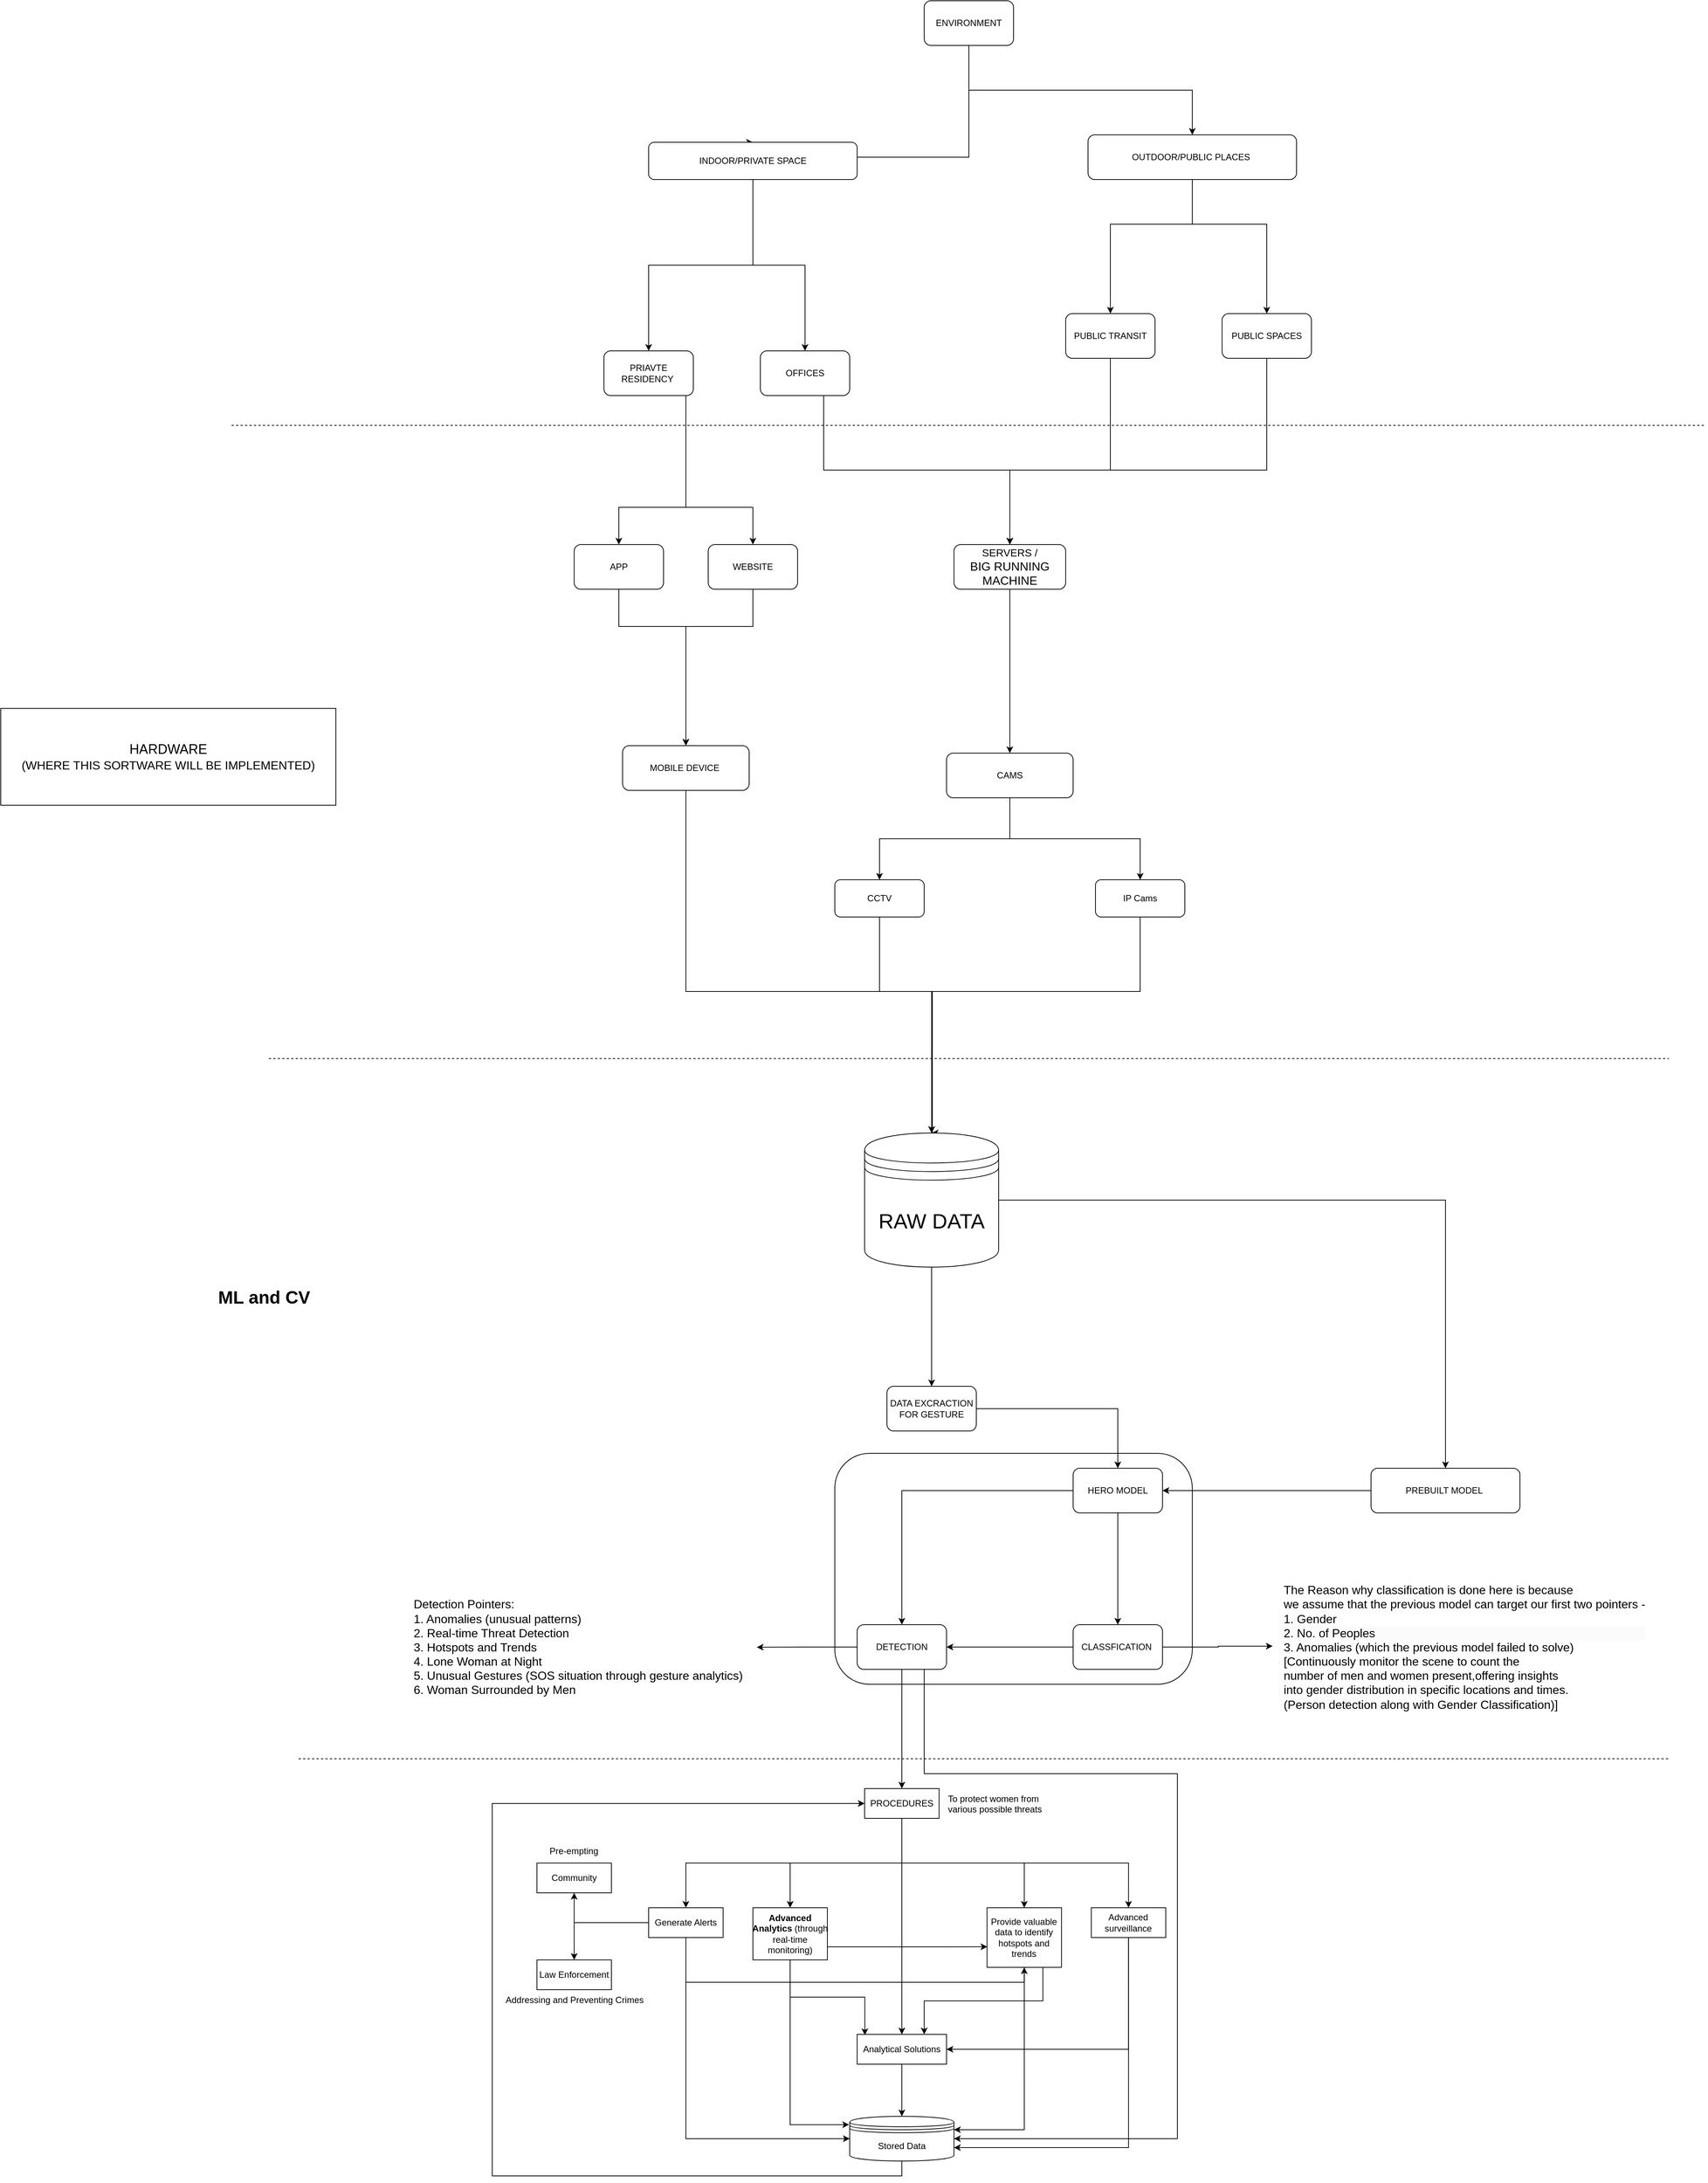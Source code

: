 <mxfile version="24.7.7" pages="3">
  <diagram name="Working" id="oe9PQEnj7CZM9wompqn2">
    <mxGraphModel dx="5390" dy="47" grid="1" gridSize="10" guides="1" tooltips="1" connect="1" arrows="1" fold="1" page="1" pageScale="1" pageWidth="850" pageHeight="1100" math="0" shadow="0">
      <root>
        <mxCell id="0" />
        <mxCell id="1" parent="0" />
        <UserObject label="" link="data:page/id,dmrSA0OePU3Xj5UzGgVG" id="LtolIb1sJiBQNCSvi_VY-2">
          <mxCell style="rounded=1;whiteSpace=wrap;html=1;" vertex="1" parent="1">
            <mxGeometry x="-1970" y="3090" width="480" height="310" as="geometry" />
          </mxCell>
        </UserObject>
        <mxCell id="Kr9c1GuOgurX0YWUTEC0-3" style="edgeStyle=orthogonalEdgeStyle;rounded=0;orthogonalLoop=1;jettySize=auto;html=1;entryX=0.5;entryY=0;entryDx=0;entryDy=0;" parent="1" source="Kr9c1GuOgurX0YWUTEC0-5" target="Kr9c1GuOgurX0YWUTEC0-6" edge="1">
          <mxGeometry relative="1" as="geometry">
            <mxPoint x="-1790" y="1380" as="targetPoint" />
            <Array as="points">
              <mxPoint x="-1790" y="1350" />
              <mxPoint x="-2140" y="1350" />
            </Array>
          </mxGeometry>
        </mxCell>
        <mxCell id="Kr9c1GuOgurX0YWUTEC0-4" style="edgeStyle=orthogonalEdgeStyle;rounded=0;orthogonalLoop=1;jettySize=auto;html=1;exitX=1;exitY=0.5;exitDx=0;exitDy=0;entryX=0.5;entryY=0;entryDx=0;entryDy=0;" parent="1" source="Kr9c1GuOgurX0YWUTEC0-5" target="Kr9c1GuOgurX0YWUTEC0-8" edge="1">
          <mxGeometry relative="1" as="geometry">
            <Array as="points">
              <mxPoint x="-1790" y="1170" />
              <mxPoint x="-1790" y="1260" />
              <mxPoint x="-1490" y="1260" />
            </Array>
          </mxGeometry>
        </mxCell>
        <mxCell id="Kr9c1GuOgurX0YWUTEC0-5" value="ENVIRONMENT" style="rounded=1;whiteSpace=wrap;html=1;" parent="1" vertex="1">
          <mxGeometry x="-1850" y="1140" width="120" height="60" as="geometry" />
        </mxCell>
        <mxCell id="8AJmyJcuYFiKS0aLFWDZ-4" style="edgeStyle=orthogonalEdgeStyle;rounded=0;orthogonalLoop=1;jettySize=auto;html=1;entryX=0.5;entryY=0;entryDx=0;entryDy=0;" parent="1" source="Kr9c1GuOgurX0YWUTEC0-6" target="8AJmyJcuYFiKS0aLFWDZ-1" edge="1">
          <mxGeometry relative="1" as="geometry" />
        </mxCell>
        <mxCell id="8AJmyJcuYFiKS0aLFWDZ-5" style="edgeStyle=orthogonalEdgeStyle;rounded=0;orthogonalLoop=1;jettySize=auto;html=1;entryX=0.5;entryY=0;entryDx=0;entryDy=0;" parent="1" source="Kr9c1GuOgurX0YWUTEC0-6" target="8AJmyJcuYFiKS0aLFWDZ-2" edge="1">
          <mxGeometry relative="1" as="geometry" />
        </mxCell>
        <mxCell id="Kr9c1GuOgurX0YWUTEC0-6" value="INDOOR/PRIVATE SPACE" style="rounded=1;whiteSpace=wrap;html=1;" parent="1" vertex="1">
          <mxGeometry x="-2220" y="1330" width="280" height="50" as="geometry" />
        </mxCell>
        <mxCell id="Kr9c1GuOgurX0YWUTEC0-7" style="edgeStyle=orthogonalEdgeStyle;rounded=0;orthogonalLoop=1;jettySize=auto;html=1;entryX=0.5;entryY=0;entryDx=0;entryDy=0;exitX=0.5;exitY=1;exitDx=0;exitDy=0;" parent="1" source="Kr9c1GuOgurX0YWUTEC0-8" target="Kr9c1GuOgurX0YWUTEC0-9" edge="1">
          <mxGeometry relative="1" as="geometry">
            <mxPoint x="-1490" y="1440" as="sourcePoint" />
            <Array as="points">
              <mxPoint x="-1490" y="1440" />
              <mxPoint x="-1600" y="1440" />
            </Array>
          </mxGeometry>
        </mxCell>
        <mxCell id="Kr9c1GuOgurX0YWUTEC0-13" style="edgeStyle=orthogonalEdgeStyle;rounded=0;orthogonalLoop=1;jettySize=auto;html=1;entryX=0.5;entryY=0;entryDx=0;entryDy=0;" parent="1" source="Kr9c1GuOgurX0YWUTEC0-8" target="Kr9c1GuOgurX0YWUTEC0-10" edge="1">
          <mxGeometry relative="1" as="geometry">
            <mxPoint x="-1350" y="1490" as="targetPoint" />
            <Array as="points">
              <mxPoint x="-1490" y="1440" />
              <mxPoint x="-1390" y="1440" />
            </Array>
          </mxGeometry>
        </mxCell>
        <mxCell id="Kr9c1GuOgurX0YWUTEC0-8" value="OUTDOOR/PUBLIC PLACES&amp;nbsp;" style="rounded=1;whiteSpace=wrap;html=1;" parent="1" vertex="1">
          <mxGeometry x="-1630" y="1320" width="280" height="60" as="geometry" />
        </mxCell>
        <mxCell id="8jhD6OK0LzmyK6qxWqyf-7" style="edgeStyle=orthogonalEdgeStyle;rounded=0;orthogonalLoop=1;jettySize=auto;html=1;exitX=0.5;exitY=1;exitDx=0;exitDy=0;entryX=0.5;entryY=0;entryDx=0;entryDy=0;" parent="1" source="Kr9c1GuOgurX0YWUTEC0-9" target="Kr9c1GuOgurX0YWUTEC0-23" edge="1">
          <mxGeometry relative="1" as="geometry">
            <Array as="points">
              <mxPoint x="-1600" y="1770" />
              <mxPoint x="-1735" y="1770" />
            </Array>
          </mxGeometry>
        </mxCell>
        <mxCell id="Kr9c1GuOgurX0YWUTEC0-9" value="PUBLIC TRANSIT" style="rounded=1;whiteSpace=wrap;html=1;" parent="1" vertex="1">
          <mxGeometry x="-1660" y="1560" width="120" height="60" as="geometry" />
        </mxCell>
        <mxCell id="8jhD6OK0LzmyK6qxWqyf-9" style="edgeStyle=orthogonalEdgeStyle;rounded=0;orthogonalLoop=1;jettySize=auto;html=1;exitX=0.5;exitY=1;exitDx=0;exitDy=0;entryX=0.5;entryY=0;entryDx=0;entryDy=0;" parent="1" source="Kr9c1GuOgurX0YWUTEC0-10" target="Kr9c1GuOgurX0YWUTEC0-23" edge="1">
          <mxGeometry relative="1" as="geometry">
            <Array as="points">
              <mxPoint x="-1390" y="1770" />
              <mxPoint x="-1735" y="1770" />
            </Array>
          </mxGeometry>
        </mxCell>
        <mxCell id="Kr9c1GuOgurX0YWUTEC0-10" value="PUBLIC SPACES" style="rounded=1;whiteSpace=wrap;html=1;" parent="1" vertex="1">
          <mxGeometry x="-1450" y="1560" width="120" height="60" as="geometry" />
        </mxCell>
        <mxCell id="8jhD6OK0LzmyK6qxWqyf-13" style="edgeStyle=orthogonalEdgeStyle;rounded=0;orthogonalLoop=1;jettySize=auto;html=1;exitX=0.5;exitY=1;exitDx=0;exitDy=0;entryX=0.5;entryY=0;entryDx=0;entryDy=0;" parent="1" source="Kr9c1GuOgurX0YWUTEC0-19" target="Kr9c1GuOgurX0YWUTEC0-31" edge="1">
          <mxGeometry relative="1" as="geometry">
            <Array as="points">
              <mxPoint x="-2260" y="1980" />
              <mxPoint x="-2170" y="1980" />
            </Array>
          </mxGeometry>
        </mxCell>
        <mxCell id="Kr9c1GuOgurX0YWUTEC0-19" value="APP" style="rounded=1;whiteSpace=wrap;html=1;" parent="1" vertex="1">
          <mxGeometry x="-2320" y="1870" width="120" height="60" as="geometry" />
        </mxCell>
        <mxCell id="8jhD6OK0LzmyK6qxWqyf-3" style="edgeStyle=orthogonalEdgeStyle;rounded=0;orthogonalLoop=1;jettySize=auto;html=1;exitX=0.5;exitY=0;exitDx=0;exitDy=0;entryX=0.5;entryY=0;entryDx=0;entryDy=0;" parent="1" target="Kr9c1GuOgurX0YWUTEC0-20" edge="1">
          <mxGeometry relative="1" as="geometry">
            <mxPoint x="-2170" y="1620" as="sourcePoint" />
            <Array as="points">
              <mxPoint x="-2170" y="1820" />
              <mxPoint x="-2080" y="1820" />
            </Array>
          </mxGeometry>
        </mxCell>
        <mxCell id="8jhD6OK0LzmyK6qxWqyf-14" style="edgeStyle=orthogonalEdgeStyle;rounded=0;orthogonalLoop=1;jettySize=auto;html=1;exitX=0.5;exitY=1;exitDx=0;exitDy=0;" parent="1" source="Kr9c1GuOgurX0YWUTEC0-20" edge="1">
          <mxGeometry relative="1" as="geometry">
            <mxPoint x="-2170" y="2140" as="targetPoint" />
            <Array as="points">
              <mxPoint x="-2080" y="1980" />
              <mxPoint x="-2170" y="1980" />
            </Array>
          </mxGeometry>
        </mxCell>
        <mxCell id="Kr9c1GuOgurX0YWUTEC0-20" value="WEBSITE" style="rounded=1;whiteSpace=wrap;html=1;" parent="1" vertex="1">
          <mxGeometry x="-2140" y="1870" width="120" height="60" as="geometry" />
        </mxCell>
        <mxCell id="8jhD6OK0LzmyK6qxWqyf-15" style="edgeStyle=orthogonalEdgeStyle;rounded=0;orthogonalLoop=1;jettySize=auto;html=1;exitX=0.5;exitY=1;exitDx=0;exitDy=0;entryX=0.5;entryY=0;entryDx=0;entryDy=0;" parent="1" source="Kr9c1GuOgurX0YWUTEC0-23" target="Kr9c1GuOgurX0YWUTEC0-32" edge="1">
          <mxGeometry relative="1" as="geometry" />
        </mxCell>
        <mxCell id="Kr9c1GuOgurX0YWUTEC0-23" value="&lt;font style=&quot;font-size: 14px;&quot;&gt;SERVERS /&lt;/font&gt;&lt;div&gt;&lt;font size=&quot;3&quot;&gt;BIG RUNNING MACHINE&lt;/font&gt;&lt;/div&gt;" style="rounded=1;whiteSpace=wrap;html=1;" parent="1" vertex="1">
          <mxGeometry x="-1810" y="1870" width="150" height="60" as="geometry" />
        </mxCell>
        <mxCell id="Kr9c1GuOgurX0YWUTEC0-29" value="&lt;font style=&quot;font-size: 18px;&quot;&gt;HARDWARE&lt;/font&gt;&lt;div&gt;&lt;font size=&quot;3&quot;&gt;(WHERE THIS SORTWARE WILL BE IMPLEMENTED)&lt;/font&gt;&lt;/div&gt;" style="rounded=0;whiteSpace=wrap;html=1;" parent="1" vertex="1">
          <mxGeometry x="-3090" y="2090" width="450" height="130" as="geometry" />
        </mxCell>
        <mxCell id="8jhD6OK0LzmyK6qxWqyf-18" style="edgeStyle=orthogonalEdgeStyle;rounded=0;orthogonalLoop=1;jettySize=auto;html=1;exitX=0.5;exitY=1;exitDx=0;exitDy=0;entryX=0.5;entryY=0;entryDx=0;entryDy=0;" parent="1" source="Kr9c1GuOgurX0YWUTEC0-31" target="IYhzoumVv45daOD4Cr5G-8" edge="1">
          <mxGeometry relative="1" as="geometry">
            <mxPoint x="-1840" y="2610" as="targetPoint" />
            <Array as="points">
              <mxPoint x="-2170" y="2470" />
              <mxPoint x="-1839" y="2470" />
              <mxPoint x="-1839" y="2660" />
            </Array>
          </mxGeometry>
        </mxCell>
        <UserObject label="MOBILE DEVICE&amp;nbsp;" link="data:page/id,EzW_Ae9sdjG2RrbV_Er_" linkTarget="_blank" id="Kr9c1GuOgurX0YWUTEC0-31">
          <mxCell style="rounded=1;whiteSpace=wrap;html=1;" parent="1" vertex="1">
            <mxGeometry x="-2255" y="2140" width="170" height="60" as="geometry" />
          </mxCell>
        </UserObject>
        <mxCell id="8jhD6OK0LzmyK6qxWqyf-11" style="edgeStyle=orthogonalEdgeStyle;rounded=0;orthogonalLoop=1;jettySize=auto;html=1;exitX=0.5;exitY=1;exitDx=0;exitDy=0;entryX=0.5;entryY=0;entryDx=0;entryDy=0;" parent="1" source="Kr9c1GuOgurX0YWUTEC0-32" target="Kr9c1GuOgurX0YWUTEC0-36" edge="1">
          <mxGeometry relative="1" as="geometry" />
        </mxCell>
        <mxCell id="8jhD6OK0LzmyK6qxWqyf-12" style="edgeStyle=orthogonalEdgeStyle;rounded=0;orthogonalLoop=1;jettySize=auto;html=1;exitX=0.5;exitY=1;exitDx=0;exitDy=0;entryX=0.5;entryY=0;entryDx=0;entryDy=0;" parent="1" source="Kr9c1GuOgurX0YWUTEC0-32" target="8jhD6OK0LzmyK6qxWqyf-10" edge="1">
          <mxGeometry relative="1" as="geometry" />
        </mxCell>
        <mxCell id="Kr9c1GuOgurX0YWUTEC0-32" value="CAMS" style="rounded=1;whiteSpace=wrap;html=1;" parent="1" vertex="1">
          <mxGeometry x="-1820" y="2150" width="170" height="60" as="geometry" />
        </mxCell>
        <mxCell id="8jhD6OK0LzmyK6qxWqyf-17" style="edgeStyle=orthogonalEdgeStyle;rounded=0;orthogonalLoop=1;jettySize=auto;html=1;exitX=0.5;exitY=1;exitDx=0;exitDy=0;entryX=0.5;entryY=0;entryDx=0;entryDy=0;" parent="1" source="Kr9c1GuOgurX0YWUTEC0-36" target="IYhzoumVv45daOD4Cr5G-8" edge="1">
          <mxGeometry relative="1" as="geometry">
            <Array as="points">
              <mxPoint x="-1910" y="2470" />
              <mxPoint x="-1840" y="2470" />
            </Array>
          </mxGeometry>
        </mxCell>
        <mxCell id="Kr9c1GuOgurX0YWUTEC0-36" value="CCTV" style="rounded=1;whiteSpace=wrap;html=1;" parent="1" vertex="1">
          <mxGeometry x="-1970" y="2320" width="120" height="50" as="geometry" />
        </mxCell>
        <mxCell id="IYhzoumVv45daOD4Cr5G-6" style="edgeStyle=orthogonalEdgeStyle;rounded=0;orthogonalLoop=1;jettySize=auto;html=1;" parent="1" source="Kr9c1GuOgurX0YWUTEC0-42" target="IYhzoumVv45daOD4Cr5G-4" edge="1">
          <mxGeometry relative="1" as="geometry" />
        </mxCell>
        <mxCell id="LtolIb1sJiBQNCSvi_VY-1" style="edgeStyle=orthogonalEdgeStyle;rounded=0;orthogonalLoop=1;jettySize=auto;html=1;exitX=0.5;exitY=1;exitDx=0;exitDy=0;entryX=0.5;entryY=0;entryDx=0;entryDy=0;" edge="1" parent="1" source="Kr9c1GuOgurX0YWUTEC0-42" target="Kr9c1GuOgurX0YWUTEC0-50">
          <mxGeometry relative="1" as="geometry" />
        </mxCell>
        <mxCell id="Kr9c1GuOgurX0YWUTEC0-42" value="HERO MODEL" style="rounded=1;whiteSpace=wrap;html=1;" parent="1" vertex="1">
          <mxGeometry x="-1650" y="3110" width="120" height="60" as="geometry" />
        </mxCell>
        <mxCell id="Kr9c1GuOgurX0YWUTEC0-48" style="edgeStyle=orthogonalEdgeStyle;rounded=0;orthogonalLoop=1;jettySize=auto;html=1;" parent="1" source="Kr9c1GuOgurX0YWUTEC0-47" target="Kr9c1GuOgurX0YWUTEC0-42" edge="1">
          <mxGeometry relative="1" as="geometry" />
        </mxCell>
        <mxCell id="Kr9c1GuOgurX0YWUTEC0-47" value="PREBUILT MODEL&amp;nbsp;" style="rounded=1;whiteSpace=wrap;html=1;" parent="1" vertex="1">
          <mxGeometry x="-1250" y="3110" width="200" height="60" as="geometry" />
        </mxCell>
        <mxCell id="Kr9c1GuOgurX0YWUTEC0-50" value="CLASSFICATION&amp;nbsp;" style="rounded=1;whiteSpace=wrap;html=1;" parent="1" vertex="1">
          <mxGeometry x="-1650" y="3320" width="120" height="60" as="geometry" />
        </mxCell>
        <mxCell id="Kr9c1GuOgurX0YWUTEC0-51" value="&lt;br&gt;&lt;div&gt;&lt;br&gt;&lt;/div&gt;" style="text;html=1;align=center;verticalAlign=middle;resizable=0;points=[];autosize=1;strokeColor=none;fillColor=none;" parent="1" vertex="1">
          <mxGeometry x="-1445" y="3330" width="20" height="40" as="geometry" />
        </mxCell>
        <mxCell id="Kr9c1GuOgurX0YWUTEC0-53" value="&lt;div style=&quot;text-align: left; font-size: 16px;&quot;&gt;&lt;span style=&quot;background-color: initial;&quot;&gt;The Reason why classification is done here is because&amp;nbsp;&lt;/span&gt;&lt;br&gt;&lt;/div&gt;&lt;div style=&quot;font-size: 16px;&quot;&gt;&lt;div style=&quot;text-align: left;&quot;&gt;&lt;font style=&quot;font-size: 16px;&quot;&gt;we assume that the previous model can target our first two pointers -&lt;/font&gt;&lt;/div&gt;&lt;font style=&quot;forced-color-adjust: none; color: rgb(0, 0, 0); font-family: Helvetica; font-style: normal; font-variant-ligatures: normal; font-variant-caps: normal; font-weight: 400; letter-spacing: normal; orphans: 2; text-indent: 0px; text-transform: none; widows: 2; word-spacing: 0px; -webkit-text-stroke-width: 0px; white-space: nowrap; background-color: rgb(251, 251, 251); text-decoration-thickness: initial; text-decoration-style: initial; text-decoration-color: initial; font-size: 16px;&quot;&gt;&lt;div style=&quot;text-align: left;&quot;&gt;1. Gender&amp;nbsp;&lt;/div&gt;&lt;/font&gt;&lt;div style=&quot;text-align: left; forced-color-adjust: none; color: rgb(0, 0, 0); font-family: Helvetica; font-style: normal; font-variant-ligatures: normal; font-variant-caps: normal; font-weight: 400; letter-spacing: normal; orphans: 2; text-indent: 0px; text-transform: none; widows: 2; word-spacing: 0px; -webkit-text-stroke-width: 0px; white-space: nowrap; background-color: rgb(251, 251, 251); text-decoration-thickness: initial; text-decoration-style: initial; text-decoration-color: initial;&quot;&gt;&lt;font style=&quot;forced-color-adjust: none; font-size: 16px;&quot;&gt;2. No. of Peoples&lt;/font&gt;&lt;/div&gt;&lt;div style=&quot;text-align: left;&quot;&gt;&lt;font style=&quot;font-size: 16px;&quot;&gt;3. Anomalies (which the previous model failed to solve)&lt;/font&gt;&lt;/div&gt;&lt;div style=&quot;text-align: left;&quot;&gt;&lt;font style=&quot;font-size: 16px;&quot;&gt;[Continuously monitor the scene to count the &lt;br&gt;number of men and women present,offering insights&lt;br&gt;into gender distribution in specific locations and times. &lt;br&gt;(Person detection along with Gender Classification)]&lt;/font&gt;&lt;/div&gt;&lt;/div&gt;" style="text;html=1;align=center;verticalAlign=middle;resizable=0;points=[];autosize=1;strokeColor=none;fillColor=none;" parent="1" vertex="1">
          <mxGeometry x="-1380" y="3255" width="510" height="190" as="geometry" />
        </mxCell>
        <mxCell id="Kr9c1GuOgurX0YWUTEC0-55" style="edgeStyle=orthogonalEdgeStyle;rounded=0;orthogonalLoop=1;jettySize=auto;html=1;exitX=1;exitY=0.5;exitDx=0;exitDy=0;entryX=-0.004;entryY=0.494;entryDx=0;entryDy=0;entryPerimeter=0;" parent="1" source="Kr9c1GuOgurX0YWUTEC0-50" target="Kr9c1GuOgurX0YWUTEC0-53" edge="1">
          <mxGeometry relative="1" as="geometry" />
        </mxCell>
        <mxCell id="Kr9c1GuOgurX0YWUTEC0-63" style="edgeStyle=orthogonalEdgeStyle;rounded=0;orthogonalLoop=1;jettySize=auto;html=1;entryX=0.5;entryY=0;entryDx=0;entryDy=0;" parent="1" source="Kr9c1GuOgurX0YWUTEC0-61" target="Kr9c1GuOgurX0YWUTEC0-42" edge="1">
          <mxGeometry relative="1" as="geometry" />
        </mxCell>
        <mxCell id="Kr9c1GuOgurX0YWUTEC0-61" value="DATA EXCRACTION FOR GESTURE" style="rounded=1;whiteSpace=wrap;html=1;" parent="1" vertex="1">
          <mxGeometry x="-1900" y="3000" width="120" height="60" as="geometry" />
        </mxCell>
        <mxCell id="IYhzoumVv45daOD4Cr5G-3" style="edgeStyle=orthogonalEdgeStyle;rounded=0;orthogonalLoop=1;jettySize=auto;html=1;exitX=0.5;exitY=1;exitDx=0;exitDy=0;" parent="1" source="Kr9c1GuOgurX0YWUTEC0-61" target="Kr9c1GuOgurX0YWUTEC0-61" edge="1">
          <mxGeometry relative="1" as="geometry" />
        </mxCell>
        <mxCell id="IYhzoumVv45daOD4Cr5G-5" style="edgeStyle=orthogonalEdgeStyle;rounded=0;orthogonalLoop=1;jettySize=auto;html=1;" parent="1" source="Kr9c1GuOgurX0YWUTEC0-50" target="IYhzoumVv45daOD4Cr5G-4" edge="1">
          <mxGeometry relative="1" as="geometry" />
        </mxCell>
        <mxCell id="IYhzoumVv45daOD4Cr5G-32" style="edgeStyle=orthogonalEdgeStyle;rounded=0;orthogonalLoop=1;jettySize=auto;html=1;entryX=0.5;entryY=0;entryDx=0;entryDy=0;" parent="1" source="IYhzoumVv45daOD4Cr5G-4" target="IYhzoumVv45daOD4Cr5G-26" edge="1">
          <mxGeometry relative="1" as="geometry" />
        </mxCell>
        <mxCell id="OhX5sO139brmdQGeXyfC-1" style="edgeStyle=orthogonalEdgeStyle;rounded=0;orthogonalLoop=1;jettySize=auto;html=1;exitX=0.75;exitY=1;exitDx=0;exitDy=0;entryX=1;entryY=0.5;entryDx=0;entryDy=0;" edge="1" parent="1" source="IYhzoumVv45daOD4Cr5G-4" target="psCxJLUCypQaV93nAJZd-32">
          <mxGeometry relative="1" as="geometry">
            <Array as="points">
              <mxPoint x="-1850" y="3520" />
              <mxPoint x="-1510" y="3520" />
              <mxPoint x="-1510" y="4010" />
            </Array>
          </mxGeometry>
        </mxCell>
        <mxCell id="IYhzoumVv45daOD4Cr5G-4" value="DETECTION" style="rounded=1;whiteSpace=wrap;html=1;" parent="1" vertex="1">
          <mxGeometry x="-1940" y="3320" width="120" height="60" as="geometry" />
        </mxCell>
        <mxCell id="IYhzoumVv45daOD4Cr5G-7" value="&lt;h1 style=&quot;margin-top: 0px;&quot;&gt;ML and CV&lt;/h1&gt;" style="text;html=1;whiteSpace=wrap;overflow=hidden;rounded=0;" parent="1" vertex="1">
          <mxGeometry x="-2800" y="2860" width="180" height="120" as="geometry" />
        </mxCell>
        <mxCell id="IYhzoumVv45daOD4Cr5G-10" style="edgeStyle=orthogonalEdgeStyle;rounded=0;orthogonalLoop=1;jettySize=auto;html=1;entryX=0.5;entryY=0;entryDx=0;entryDy=0;" parent="1" source="IYhzoumVv45daOD4Cr5G-8" target="Kr9c1GuOgurX0YWUTEC0-47" edge="1">
          <mxGeometry relative="1" as="geometry" />
        </mxCell>
        <mxCell id="IYhzoumVv45daOD4Cr5G-12" style="edgeStyle=orthogonalEdgeStyle;rounded=0;orthogonalLoop=1;jettySize=auto;html=1;entryX=0.5;entryY=0;entryDx=0;entryDy=0;" parent="1" source="IYhzoumVv45daOD4Cr5G-8" target="Kr9c1GuOgurX0YWUTEC0-61" edge="1">
          <mxGeometry relative="1" as="geometry" />
        </mxCell>
        <mxCell id="IYhzoumVv45daOD4Cr5G-8" value="&lt;font style=&quot;font-size: 28px;&quot;&gt;RAW DATA&lt;/font&gt;" style="shape=datastore;whiteSpace=wrap;html=1;" parent="1" vertex="1">
          <mxGeometry x="-1930" y="2660" width="180" height="180" as="geometry" />
        </mxCell>
        <mxCell id="IYhzoumVv45daOD4Cr5G-14" value="" style="endArrow=none;dashed=1;html=1;rounded=0;" parent="1" edge="1">
          <mxGeometry width="50" height="50" relative="1" as="geometry">
            <mxPoint x="-2730" y="2560" as="sourcePoint" />
            <mxPoint x="-850" y="2560" as="targetPoint" />
          </mxGeometry>
        </mxCell>
        <mxCell id="8jhD6OK0LzmyK6qxWqyf-24" style="edgeStyle=orthogonalEdgeStyle;rounded=0;orthogonalLoop=1;jettySize=auto;html=1;exitX=0.5;exitY=1;exitDx=0;exitDy=0;entryX=0.5;entryY=0;entryDx=0;entryDy=0;" parent="1" source="IYhzoumVv45daOD4Cr5G-26" target="IYhzoumVv45daOD4Cr5G-27" edge="1">
          <mxGeometry relative="1" as="geometry" />
        </mxCell>
        <mxCell id="8jhD6OK0LzmyK6qxWqyf-25" style="edgeStyle=orthogonalEdgeStyle;rounded=0;orthogonalLoop=1;jettySize=auto;html=1;exitX=0.5;exitY=1;exitDx=0;exitDy=0;entryX=0.5;entryY=0;entryDx=0;entryDy=0;" parent="1" source="IYhzoumVv45daOD4Cr5G-26" target="IYhzoumVv45daOD4Cr5G-29" edge="1">
          <mxGeometry relative="1" as="geometry" />
        </mxCell>
        <mxCell id="psCxJLUCypQaV93nAJZd-9" style="edgeStyle=orthogonalEdgeStyle;rounded=0;orthogonalLoop=1;jettySize=auto;html=1;exitX=0.5;exitY=1;exitDx=0;exitDy=0;entryX=0.5;entryY=0;entryDx=0;entryDy=0;" parent="1" source="IYhzoumVv45daOD4Cr5G-26" target="psCxJLUCypQaV93nAJZd-6" edge="1">
          <mxGeometry relative="1" as="geometry">
            <Array as="points">
              <mxPoint x="-1880" y="3640" />
              <mxPoint x="-1716" y="3640" />
            </Array>
          </mxGeometry>
        </mxCell>
        <mxCell id="psCxJLUCypQaV93nAJZd-10" style="edgeStyle=orthogonalEdgeStyle;rounded=0;orthogonalLoop=1;jettySize=auto;html=1;exitX=0.5;exitY=1;exitDx=0;exitDy=0;entryX=0.5;entryY=0;entryDx=0;entryDy=0;" parent="1" source="IYhzoumVv45daOD4Cr5G-26" target="psCxJLUCypQaV93nAJZd-7" edge="1">
          <mxGeometry relative="1" as="geometry">
            <Array as="points">
              <mxPoint x="-1880" y="3640" />
              <mxPoint x="-1576" y="3640" />
            </Array>
          </mxGeometry>
        </mxCell>
        <mxCell id="psCxJLUCypQaV93nAJZd-24" style="edgeStyle=orthogonalEdgeStyle;rounded=0;orthogonalLoop=1;jettySize=auto;html=1;exitX=0.5;exitY=1;exitDx=0;exitDy=0;entryX=0.5;entryY=0;entryDx=0;entryDy=0;" parent="1" source="IYhzoumVv45daOD4Cr5G-26" target="8jhD6OK0LzmyK6qxWqyf-22" edge="1">
          <mxGeometry relative="1" as="geometry" />
        </mxCell>
        <mxCell id="IYhzoumVv45daOD4Cr5G-26" value="PROCEDURES" style="whiteSpace=wrap;html=1;" parent="1" vertex="1">
          <mxGeometry x="-1930" y="3540" width="100" height="40" as="geometry" />
        </mxCell>
        <mxCell id="psCxJLUCypQaV93nAJZd-12" style="edgeStyle=orthogonalEdgeStyle;rounded=0;orthogonalLoop=1;jettySize=auto;html=1;exitX=0.5;exitY=1;exitDx=0;exitDy=0;entryX=0.5;entryY=1;entryDx=0;entryDy=0;" parent="1" source="IYhzoumVv45daOD4Cr5G-27" target="psCxJLUCypQaV93nAJZd-6" edge="1">
          <mxGeometry relative="1" as="geometry" />
        </mxCell>
        <mxCell id="psCxJLUCypQaV93nAJZd-17" value="" style="edgeStyle=orthogonalEdgeStyle;rounded=0;orthogonalLoop=1;jettySize=auto;html=1;" parent="1" source="IYhzoumVv45daOD4Cr5G-27" target="psCxJLUCypQaV93nAJZd-16" edge="1">
          <mxGeometry relative="1" as="geometry" />
        </mxCell>
        <mxCell id="psCxJLUCypQaV93nAJZd-19" value="" style="edgeStyle=orthogonalEdgeStyle;rounded=0;orthogonalLoop=1;jettySize=auto;html=1;" parent="1" source="IYhzoumVv45daOD4Cr5G-27" target="psCxJLUCypQaV93nAJZd-18" edge="1">
          <mxGeometry relative="1" as="geometry" />
        </mxCell>
        <mxCell id="psCxJLUCypQaV93nAJZd-33" style="edgeStyle=orthogonalEdgeStyle;rounded=0;orthogonalLoop=1;jettySize=auto;html=1;exitX=0.5;exitY=1;exitDx=0;exitDy=0;entryX=0;entryY=0.5;entryDx=0;entryDy=0;" parent="1" source="IYhzoumVv45daOD4Cr5G-27" target="psCxJLUCypQaV93nAJZd-32" edge="1">
          <mxGeometry relative="1" as="geometry" />
        </mxCell>
        <mxCell id="IYhzoumVv45daOD4Cr5G-27" value="Generate Alerts" style="whiteSpace=wrap;html=1;" parent="1" vertex="1">
          <mxGeometry x="-2220" y="3700" width="100" height="40" as="geometry" />
        </mxCell>
        <mxCell id="IYhzoumVv45daOD4Cr5G-29" value="&lt;b&gt;Advanced Analytics&amp;nbsp;&lt;/b&gt;(through real-time monitoring)" style="whiteSpace=wrap;html=1;" parent="1" vertex="1">
          <mxGeometry x="-2080" y="3700" width="100" height="70" as="geometry" />
        </mxCell>
        <mxCell id="8jhD6OK0LzmyK6qxWqyf-2" value="" style="edgeStyle=orthogonalEdgeStyle;rounded=0;orthogonalLoop=1;jettySize=auto;html=1;entryX=0.5;entryY=0;entryDx=0;entryDy=0;" parent="1" source="8AJmyJcuYFiKS0aLFWDZ-1" target="Kr9c1GuOgurX0YWUTEC0-19" edge="1">
          <mxGeometry relative="1" as="geometry">
            <mxPoint x="-1990" y="2020" as="targetPoint" />
            <Array as="points">
              <mxPoint x="-2170" y="1820" />
              <mxPoint x="-2260" y="1820" />
            </Array>
          </mxGeometry>
        </mxCell>
        <mxCell id="8AJmyJcuYFiKS0aLFWDZ-1" value="PRIAVTE RESIDENCY&amp;nbsp;" style="rounded=1;whiteSpace=wrap;html=1;" parent="1" vertex="1">
          <mxGeometry x="-2280" y="1610" width="120" height="60" as="geometry" />
        </mxCell>
        <mxCell id="8jhD6OK0LzmyK6qxWqyf-4" style="edgeStyle=orthogonalEdgeStyle;rounded=0;orthogonalLoop=1;jettySize=auto;html=1;exitX=0.5;exitY=1;exitDx=0;exitDy=0;entryX=0.5;entryY=0;entryDx=0;entryDy=0;" parent="1" source="8AJmyJcuYFiKS0aLFWDZ-2" target="Kr9c1GuOgurX0YWUTEC0-23" edge="1">
          <mxGeometry relative="1" as="geometry">
            <Array as="points">
              <mxPoint x="-1985" y="1770" />
              <mxPoint x="-1735" y="1770" />
            </Array>
          </mxGeometry>
        </mxCell>
        <mxCell id="8AJmyJcuYFiKS0aLFWDZ-2" value="OFFICES" style="rounded=1;whiteSpace=wrap;html=1;" parent="1" vertex="1">
          <mxGeometry x="-2070" y="1610" width="120" height="60" as="geometry" />
        </mxCell>
        <mxCell id="06BAhlFctzTFG3D3-_AC-19" value="" style="endArrow=none;dashed=1;html=1;rounded=0;" parent="1" edge="1">
          <mxGeometry width="50" height="50" relative="1" as="geometry">
            <mxPoint x="-2780" y="1710" as="sourcePoint" />
            <mxPoint x="-800" y="1710" as="targetPoint" />
          </mxGeometry>
        </mxCell>
        <mxCell id="8jhD6OK0LzmyK6qxWqyf-19" style="edgeStyle=orthogonalEdgeStyle;rounded=0;orthogonalLoop=1;jettySize=auto;html=1;exitX=0.5;exitY=1;exitDx=0;exitDy=0;entryX=0.5;entryY=0;entryDx=0;entryDy=0;" parent="1" source="8jhD6OK0LzmyK6qxWqyf-10" target="IYhzoumVv45daOD4Cr5G-8" edge="1">
          <mxGeometry relative="1" as="geometry">
            <Array as="points">
              <mxPoint x="-1560" y="2470" />
              <mxPoint x="-1840" y="2470" />
            </Array>
          </mxGeometry>
        </mxCell>
        <mxCell id="8jhD6OK0LzmyK6qxWqyf-10" value="IP Cams" style="rounded=1;whiteSpace=wrap;html=1;" parent="1" vertex="1">
          <mxGeometry x="-1620" y="2320" width="120" height="50" as="geometry" />
        </mxCell>
        <mxCell id="8jhD6OK0LzmyK6qxWqyf-21" value="" style="endArrow=none;dashed=1;html=1;rounded=0;" parent="1" edge="1">
          <mxGeometry width="50" height="50" relative="1" as="geometry">
            <mxPoint x="-2690" y="3500" as="sourcePoint" />
            <mxPoint x="-850" y="3500" as="targetPoint" />
          </mxGeometry>
        </mxCell>
        <mxCell id="psCxJLUCypQaV93nAJZd-35" style="edgeStyle=orthogonalEdgeStyle;rounded=0;orthogonalLoop=1;jettySize=auto;html=1;exitX=0.5;exitY=1;exitDx=0;exitDy=0;entryX=0.5;entryY=0;entryDx=0;entryDy=0;" parent="1" source="8jhD6OK0LzmyK6qxWqyf-22" target="psCxJLUCypQaV93nAJZd-32" edge="1">
          <mxGeometry relative="1" as="geometry" />
        </mxCell>
        <mxCell id="8jhD6OK0LzmyK6qxWqyf-22" value="Analytical Solutions" style="whiteSpace=wrap;html=1;" parent="1" vertex="1">
          <mxGeometry x="-1940" y="3870" width="120" height="40" as="geometry" />
        </mxCell>
        <mxCell id="yNzdIJ_sDfWuy56uchWX-1" value="&lt;div style=&quot;text-align: left; font-size: 16px;&quot;&gt;Detection Pointers:&lt;/div&gt;&lt;div style=&quot;text-align: left; font-size: 16px;&quot;&gt;1. Anomalies (unusual patterns)&lt;/div&gt;&lt;div style=&quot;text-align: left; font-size: 16px;&quot;&gt;2. Real-time Threat Detection&lt;/div&gt;&lt;div style=&quot;text-align: left; font-size: 16px;&quot;&gt;3. Hotspots and Trends&lt;/div&gt;&lt;div style=&quot;text-align: left; font-size: 16px;&quot;&gt;4. Lone Woman at Night&lt;/div&gt;&lt;div style=&quot;text-align: left; font-size: 16px;&quot;&gt;5. Unusual Gestures (SOS situation through gesture analytics)&lt;/div&gt;&lt;div style=&quot;text-align: left; font-size: 16px;&quot;&gt;6. Woman Surrounded by Men&lt;/div&gt;" style="text;html=1;align=center;verticalAlign=middle;resizable=0;points=[];autosize=1;strokeColor=none;fillColor=none;" parent="1" vertex="1">
          <mxGeometry x="-2550" y="3275" width="470" height="150" as="geometry" />
        </mxCell>
        <mxCell id="yNzdIJ_sDfWuy56uchWX-3" style="edgeStyle=orthogonalEdgeStyle;rounded=0;orthogonalLoop=1;jettySize=auto;html=1;exitX=0;exitY=0.5;exitDx=0;exitDy=0;entryX=1.011;entryY=0.502;entryDx=0;entryDy=0;entryPerimeter=0;" parent="1" source="IYhzoumVv45daOD4Cr5G-4" target="yNzdIJ_sDfWuy56uchWX-1" edge="1">
          <mxGeometry relative="1" as="geometry" />
        </mxCell>
        <mxCell id="psCxJLUCypQaV93nAJZd-26" style="edgeStyle=orthogonalEdgeStyle;rounded=0;orthogonalLoop=1;jettySize=auto;html=1;exitX=0.75;exitY=1;exitDx=0;exitDy=0;entryX=0.75;entryY=0;entryDx=0;entryDy=0;" parent="1" source="psCxJLUCypQaV93nAJZd-6" target="8jhD6OK0LzmyK6qxWqyf-22" edge="1">
          <mxGeometry relative="1" as="geometry" />
        </mxCell>
        <mxCell id="psCxJLUCypQaV93nAJZd-36" style="edgeStyle=orthogonalEdgeStyle;rounded=0;orthogonalLoop=1;jettySize=auto;html=1;exitX=0.5;exitY=1;exitDx=0;exitDy=0;entryX=1;entryY=0.3;entryDx=0;entryDy=0;" parent="1" source="psCxJLUCypQaV93nAJZd-6" target="psCxJLUCypQaV93nAJZd-32" edge="1">
          <mxGeometry relative="1" as="geometry" />
        </mxCell>
        <mxCell id="psCxJLUCypQaV93nAJZd-6" value="Provide valuable data to identify hotspots and trends" style="whiteSpace=wrap;html=1;" parent="1" vertex="1">
          <mxGeometry x="-1765.61" y="3700" width="100" height="80" as="geometry" />
        </mxCell>
        <mxCell id="psCxJLUCypQaV93nAJZd-29" style="edgeStyle=orthogonalEdgeStyle;rounded=0;orthogonalLoop=1;jettySize=auto;html=1;exitX=0.5;exitY=1;exitDx=0;exitDy=0;entryX=1;entryY=0.5;entryDx=0;entryDy=0;" parent="1" source="psCxJLUCypQaV93nAJZd-7" target="8jhD6OK0LzmyK6qxWqyf-22" edge="1">
          <mxGeometry relative="1" as="geometry" />
        </mxCell>
        <mxCell id="psCxJLUCypQaV93nAJZd-37" style="edgeStyle=orthogonalEdgeStyle;rounded=0;orthogonalLoop=1;jettySize=auto;html=1;exitX=0.5;exitY=1;exitDx=0;exitDy=0;entryX=1;entryY=0.7;entryDx=0;entryDy=0;" parent="1" source="psCxJLUCypQaV93nAJZd-7" target="psCxJLUCypQaV93nAJZd-32" edge="1">
          <mxGeometry relative="1" as="geometry" />
        </mxCell>
        <mxCell id="psCxJLUCypQaV93nAJZd-7" value="Advanced surveillance" style="whiteSpace=wrap;html=1;" parent="1" vertex="1">
          <mxGeometry x="-1625.61" y="3700" width="100" height="40" as="geometry" />
        </mxCell>
        <mxCell id="psCxJLUCypQaV93nAJZd-11" value="&lt;span style=&quot;color: rgb(0, 0, 0); font-family: Helvetica; font-size: 12px; font-style: normal; font-variant-ligatures: normal; font-variant-caps: normal; font-weight: 400; letter-spacing: normal; orphans: 2; text-align: center; text-indent: 0px; text-transform: none; widows: 2; word-spacing: 0px; -webkit-text-stroke-width: 0px; white-space: normal; background-color: rgb(251, 251, 251); text-decoration-thickness: initial; text-decoration-style: initial; text-decoration-color: initial; display: inline !important; float: none;&quot;&gt;To protect women from &lt;br&gt;various possible threats&lt;/span&gt;" style="text;whiteSpace=wrap;html=1;" parent="1" vertex="1">
          <mxGeometry x="-1820" y="3540" width="130" height="40" as="geometry" />
        </mxCell>
        <mxCell id="psCxJLUCypQaV93nAJZd-15" style="edgeStyle=orthogonalEdgeStyle;rounded=0;orthogonalLoop=1;jettySize=auto;html=1;exitX=1;exitY=0.75;exitDx=0;exitDy=0;entryX=0.004;entryY=0.655;entryDx=0;entryDy=0;entryPerimeter=0;" parent="1" source="IYhzoumVv45daOD4Cr5G-29" target="psCxJLUCypQaV93nAJZd-6" edge="1">
          <mxGeometry relative="1" as="geometry" />
        </mxCell>
        <mxCell id="psCxJLUCypQaV93nAJZd-16" value="Community" style="whiteSpace=wrap;html=1;" parent="1" vertex="1">
          <mxGeometry x="-2370" y="3640" width="100" height="40" as="geometry" />
        </mxCell>
        <mxCell id="psCxJLUCypQaV93nAJZd-18" value="Law Enforcement" style="whiteSpace=wrap;html=1;" parent="1" vertex="1">
          <mxGeometry x="-2370" y="3770" width="100" height="40" as="geometry" />
        </mxCell>
        <mxCell id="psCxJLUCypQaV93nAJZd-20" value="Pre-empting" style="text;whiteSpace=wrap;" parent="1" vertex="1">
          <mxGeometry x="-2355" y="3610" width="70" height="30" as="geometry" />
        </mxCell>
        <mxCell id="psCxJLUCypQaV93nAJZd-21" value="Addressing and Preventing Crimes" style="text;whiteSpace=wrap;" parent="1" vertex="1">
          <mxGeometry x="-2413.75" y="3810" width="187.5" height="30" as="geometry" />
        </mxCell>
        <mxCell id="psCxJLUCypQaV93nAJZd-25" style="edgeStyle=orthogonalEdgeStyle;rounded=0;orthogonalLoop=1;jettySize=auto;html=1;exitX=0.5;exitY=1;exitDx=0;exitDy=0;entryX=0.086;entryY=0.025;entryDx=0;entryDy=0;entryPerimeter=0;" parent="1" source="IYhzoumVv45daOD4Cr5G-29" target="8jhD6OK0LzmyK6qxWqyf-22" edge="1">
          <mxGeometry relative="1" as="geometry" />
        </mxCell>
        <mxCell id="psCxJLUCypQaV93nAJZd-43" style="edgeStyle=orthogonalEdgeStyle;rounded=0;orthogonalLoop=1;jettySize=auto;html=1;exitX=0.5;exitY=1;exitDx=0;exitDy=0;entryX=0;entryY=0.5;entryDx=0;entryDy=0;" parent="1" source="psCxJLUCypQaV93nAJZd-32" target="IYhzoumVv45daOD4Cr5G-26" edge="1">
          <mxGeometry relative="1" as="geometry">
            <Array as="points">
              <mxPoint x="-1880" y="4060" />
              <mxPoint x="-2430" y="4060" />
              <mxPoint x="-2430" y="3560" />
            </Array>
          </mxGeometry>
        </mxCell>
        <mxCell id="psCxJLUCypQaV93nAJZd-32" value="Stored Data" style="shape=datastore;whiteSpace=wrap;html=1;" parent="1" vertex="1">
          <mxGeometry x="-1950" y="3980" width="140" height="60" as="geometry" />
        </mxCell>
        <mxCell id="psCxJLUCypQaV93nAJZd-34" style="edgeStyle=orthogonalEdgeStyle;rounded=0;orthogonalLoop=1;jettySize=auto;html=1;exitX=0.5;exitY=1;exitDx=0;exitDy=0;entryX=-0.006;entryY=0.187;entryDx=0;entryDy=0;entryPerimeter=0;" parent="1" source="IYhzoumVv45daOD4Cr5G-29" target="psCxJLUCypQaV93nAJZd-32" edge="1">
          <mxGeometry relative="1" as="geometry" />
        </mxCell>
      </root>
    </mxGraphModel>
  </diagram>
  <diagram id="EzW_Ae9sdjG2RrbV_Er_" name="app.xml">
    <mxGraphModel dx="2250" dy="743" grid="1" gridSize="10" guides="1" tooltips="1" connect="1" arrows="1" fold="1" page="1" pageScale="1" pageWidth="850" pageHeight="1100" math="0" shadow="0">
      <root>
        <mxCell id="0" />
        <mxCell id="1" parent="0" />
        <mxCell id="GOtOXBylJf3Z70nNNGG0-1" style="edgeStyle=orthogonalEdgeStyle;rounded=0;orthogonalLoop=1;jettySize=auto;html=1;" parent="1" source="GOtOXBylJf3Z70nNNGG0-2" target="GOtOXBylJf3Z70nNNGG0-20" edge="1">
          <mxGeometry relative="1" as="geometry" />
        </mxCell>
        <mxCell id="GOtOXBylJf3Z70nNNGG0-2" value="User Registration/Login" style="rounded=1;whiteSpace=wrap;html=1;fillColor=#d9e8fb;" parent="1" vertex="1">
          <mxGeometry x="890" y="50" width="160" height="60" as="geometry" />
        </mxCell>
        <mxCell id="GOtOXBylJf3Z70nNNGG0-3" value="Data Input from ML Model" style="rounded=1;whiteSpace=wrap;html=1;fillColor=#d9e8fb;" parent="1" vertex="1">
          <mxGeometry x="350" y="60" width="160" height="60" as="geometry" />
        </mxCell>
        <mxCell id="GOtOXBylJf3Z70nNNGG0-4" style="edgeStyle=orthogonalEdgeStyle;rounded=0;orthogonalLoop=1;jettySize=auto;html=1;" parent="1" source="GOtOXBylJf3Z70nNNGG0-5" target="GOtOXBylJf3Z70nNNGG0-20" edge="1">
          <mxGeometry relative="1" as="geometry">
            <mxPoint x="610" y="290" as="targetPoint" />
          </mxGeometry>
        </mxCell>
        <mxCell id="GOtOXBylJf3Z70nNNGG0-5" value="FastAPI Backend" style="rounded=1;whiteSpace=wrap;html=1;fillColor=#d9e8fb;" parent="1" vertex="1">
          <mxGeometry x="350" y="260" width="160" height="60" as="geometry" />
        </mxCell>
        <mxCell id="GOtOXBylJf3Z70nNNGG0-6" value="Cloud Database" style="rounded=1;whiteSpace=wrap;html=1;fillColor=#d9e8fb;" parent="1" vertex="1">
          <mxGeometry x="150" y="360" width="160" height="60" as="geometry" />
        </mxCell>
        <mxCell id="GOtOXBylJf3Z70nNNGG0-7" value="Real-Time Updates" style="rounded=1;whiteSpace=wrap;html=1;fillColor=#d9e8fb;" parent="1" vertex="1">
          <mxGeometry x="550" y="360" width="160" height="60" as="geometry" />
        </mxCell>
        <mxCell id="GOtOXBylJf3Z70nNNGG0-8" value="Alert System" style="rounded=1;whiteSpace=wrap;html=1;fillColor=#d9e8fb;" parent="1" vertex="1">
          <mxGeometry x="350" y="460" width="160" height="60" as="geometry" />
        </mxCell>
        <mxCell id="GOtOXBylJf3Z70nNNGG0-9" value="Communication (Push Notification/Call)" style="rounded=1;whiteSpace=wrap;html=1;fillColor=#d9e8fb;" parent="1" vertex="1">
          <mxGeometry x="350" y="590" width="160" height="60" as="geometry" />
        </mxCell>
        <mxCell id="GOtOXBylJf3Z70nNNGG0-10" style="edgeStyle=orthogonalEdgeStyle;rounded=0;orthogonalLoop=1;jettySize=auto;html=1;exitX=0.5;exitY=1;exitDx=0;exitDy=0;entryX=0.5;entryY=0;entryDx=0;entryDy=0;strokeColor=#000000;rounded=1;" parent="1" source="GOtOXBylJf3Z70nNNGG0-3" target="GOtOXBylJf3Z70nNNGG0-5" edge="1">
          <mxGeometry relative="1" as="geometry" />
        </mxCell>
        <mxCell id="GOtOXBylJf3Z70nNNGG0-11" style="edgeStyle=orthogonalEdgeStyle;rounded=0;orthogonalLoop=1;jettySize=auto;html=1;exitX=0.5;exitY=1;exitDx=0;exitDy=0;entryX=0.5;entryY=0;entryDx=0;entryDy=0;strokeColor=#000000;rounded=1;" parent="1" source="GOtOXBylJf3Z70nNNGG0-5" target="GOtOXBylJf3Z70nNNGG0-6" edge="1">
          <mxGeometry relative="1" as="geometry" />
        </mxCell>
        <mxCell id="GOtOXBylJf3Z70nNNGG0-12" style="edgeStyle=orthogonalEdgeStyle;rounded=0;orthogonalLoop=1;jettySize=auto;html=1;exitX=0.5;exitY=1;exitDx=0;exitDy=0;entryX=0.5;entryY=0;entryDx=0;entryDy=0;strokeColor=#000000;rounded=1;" parent="1" source="GOtOXBylJf3Z70nNNGG0-5" target="GOtOXBylJf3Z70nNNGG0-7" edge="1">
          <mxGeometry relative="1" as="geometry" />
        </mxCell>
        <mxCell id="GOtOXBylJf3Z70nNNGG0-13" style="edgeStyle=orthogonalEdgeStyle;rounded=0;orthogonalLoop=1;jettySize=auto;html=1;exitX=0.5;exitY=1;exitDx=0;exitDy=0;entryX=0.5;entryY=0;entryDx=0;entryDy=0;strokeColor=#000000;rounded=1;" parent="1" source="GOtOXBylJf3Z70nNNGG0-5" target="GOtOXBylJf3Z70nNNGG0-8" edge="1">
          <mxGeometry relative="1" as="geometry" />
        </mxCell>
        <mxCell id="GOtOXBylJf3Z70nNNGG0-14" style="edgeStyle=orthogonalEdgeStyle;rounded=0;orthogonalLoop=1;jettySize=auto;html=1;exitX=0.5;exitY=1;exitDx=0;exitDy=0;entryX=0.5;entryY=0;entryDx=0;entryDy=0;strokeColor=#000000;rounded=1;" parent="1" source="GOtOXBylJf3Z70nNNGG0-8" target="GOtOXBylJf3Z70nNNGG0-9" edge="1">
          <mxGeometry relative="1" as="geometry" />
        </mxCell>
        <mxCell id="GOtOXBylJf3Z70nNNGG0-15" style="edgeStyle=orthogonalEdgeStyle;rounded=0;orthogonalLoop=1;jettySize=auto;html=1;exitX=0.75;exitY=0.5;exitDx=0;exitDy=0;entryX=0.85;entryY=0.5;entryDx=0;entryDy=0;strokeColor=#000000;rounded=1;" parent="1" source="GOtOXBylJf3Z70nNNGG0-7" target="GOtOXBylJf3Z70nNNGG0-8" edge="1">
          <mxGeometry relative="1" as="geometry" />
        </mxCell>
        <mxCell id="GOtOXBylJf3Z70nNNGG0-16" style="edgeStyle=orthogonalEdgeStyle;rounded=0;orthogonalLoop=1;jettySize=auto;html=1;exitX=0.25;exitY=0.5;exitDx=0;exitDy=0;entryX=0.15;entryY=0.5;entryDx=0;entryDy=0;strokeColor=#000000;rounded=1;" parent="1" source="GOtOXBylJf3Z70nNNGG0-6" target="GOtOXBylJf3Z70nNNGG0-8" edge="1">
          <mxGeometry relative="1" as="geometry" />
        </mxCell>
        <mxCell id="GOtOXBylJf3Z70nNNGG0-17" value="" style="edgeStyle=orthogonalEdgeStyle;rounded=0;orthogonalLoop=1;jettySize=auto;html=1;entryX=1;entryY=0.5;entryDx=0;entryDy=0;" parent="1" source="GOtOXBylJf3Z70nNNGG0-18" target="GOtOXBylJf3Z70nNNGG0-23" edge="1">
          <mxGeometry relative="1" as="geometry">
            <mxPoint x="970" y="800" as="targetPoint" />
            <Array as="points">
              <mxPoint x="970" y="800" />
            </Array>
          </mxGeometry>
        </mxCell>
        <mxCell id="GOtOXBylJf3Z70nNNGG0-18" value="Node + Express&amp;nbsp;" style="rounded=1;whiteSpace=wrap;html=1;fillColor=#d9e8fb;" parent="1" vertex="1">
          <mxGeometry x="890" y="480" width="160" height="60" as="geometry" />
        </mxCell>
        <mxCell id="GOtOXBylJf3Z70nNNGG0-19" style="edgeStyle=orthogonalEdgeStyle;rounded=0;orthogonalLoop=1;jettySize=auto;html=1;" parent="1" source="GOtOXBylJf3Z70nNNGG0-20" target="GOtOXBylJf3Z70nNNGG0-18" edge="1">
          <mxGeometry relative="1" as="geometry" />
        </mxCell>
        <mxCell id="GOtOXBylJf3Z70nNNGG0-20" value="React native Frontend" style="rounded=1;whiteSpace=wrap;html=1;fillColor=#d9e8fb;" parent="1" vertex="1">
          <mxGeometry x="890" y="260" width="160" height="60" as="geometry" />
        </mxCell>
        <mxCell id="GOtOXBylJf3Z70nNNGG0-21" value="User Mobile no.&lt;br&gt;User Location" style="text;html=1;align=center;verticalAlign=middle;whiteSpace=wrap;rounded=0;" parent="1" vertex="1">
          <mxGeometry x="990" y="150" width="130" height="70" as="geometry" />
        </mxCell>
        <mxCell id="GOtOXBylJf3Z70nNNGG0-22" style="edgeStyle=orthogonalEdgeStyle;rounded=0;orthogonalLoop=1;jettySize=auto;html=1;exitX=0.5;exitY=1;exitDx=0;exitDy=0;" parent="1" source="GOtOXBylJf3Z70nNNGG0-9" target="GOtOXBylJf3Z70nNNGG0-23" edge="1">
          <mxGeometry relative="1" as="geometry">
            <mxPoint x="212" y="423" as="sourcePoint" />
            <Array as="points">
              <mxPoint x="430" y="800" />
            </Array>
          </mxGeometry>
        </mxCell>
        <mxCell id="GOtOXBylJf3Z70nNNGG0-23" value="Community" style="rounded=1;whiteSpace=wrap;html=1;fillColor=#dae8fc;strokeColor=#6c8ebf;" parent="1" vertex="1">
          <mxGeometry x="650" y="770" width="120" height="60" as="geometry" />
        </mxCell>
        <mxCell id="GOtOXBylJf3Z70nNNGG0-24" value="Updates&amp;nbsp;&lt;div&gt;Alert Messages&lt;/div&gt;" style="text;html=1;align=center;verticalAlign=middle;whiteSpace=wrap;rounded=0;" parent="1" vertex="1">
          <mxGeometry x="1005" y="410" width="100" height="30" as="geometry" />
        </mxCell>
        <mxCell id="GOtOXBylJf3Z70nNNGG0-25" value="&lt;h1 style=&quot;margin-top: 0px;&quot;&gt;Steps -&amp;nbsp;&lt;/h1&gt;&lt;h1 style=&quot;margin-top: 0px;&quot;&gt;1.when the&amp;nbsp; backend receives the data from the model it updates the frontend which can be - hotspot identification + update and whole area community alert.&lt;/h1&gt;&lt;div&gt;&lt;h1 style=&quot;margin-top: 0px;&quot;&gt;Update the database in Real-time with alert messages sent to specific community members or nearby authorities of the area.&amp;nbsp;&lt;/h1&gt;&lt;h1 style=&quot;margin-top: 0px;&quot;&gt;&amp;nbsp;Extra Part - Prioritising alert&lt;/h1&gt;&lt;/div&gt;&lt;div&gt;&lt;h1 style=&quot;margin-top: 0px;&quot;&gt;Data Transfer from model to backend&amp;nbsp; &amp;nbsp;&lt;/h1&gt;&lt;/div&gt;&lt;div&gt;&lt;br&gt;&lt;/div&gt;" style="text;html=1;whiteSpace=wrap;overflow=hidden;rounded=0;" parent="1" vertex="1">
          <mxGeometry x="-230" y="710" width="410" height="460" as="geometry" />
        </mxCell>
        <mxCell id="GOtOXBylJf3Z70nNNGG0-26" style="edgeStyle=orthogonalEdgeStyle;rounded=0;orthogonalLoop=1;jettySize=auto;html=1;exitX=0.5;exitY=1;exitDx=0;exitDy=0;" parent="1" source="GOtOXBylJf3Z70nNNGG0-25" target="GOtOXBylJf3Z70nNNGG0-25" edge="1">
          <mxGeometry relative="1" as="geometry" />
        </mxCell>
        <mxCell id="GOtOXBylJf3Z70nNNGG0-27" value="&lt;ol&gt;&lt;li&gt;&lt;span style=&quot;background-color: initial; font-size: medium;&quot;&gt;Frontend - React Native&lt;/span&gt;&lt;/li&gt;&lt;li&gt;&lt;span style=&quot;background-color: initial; font-size: medium;&quot;&gt;Backend - FastAPI&lt;/span&gt;&lt;/li&gt;&lt;li&gt;&lt;span style=&quot;background-color: initial; font-size: medium;&quot;&gt;Database - Firebase (Community only)&lt;/span&gt;&lt;/li&gt;&lt;li&gt;&lt;span style=&quot;background-color: initial; font-size: medium;&quot;&gt;Web Sockets&lt;/span&gt;&lt;/li&gt;&lt;/ol&gt;&lt;div style=&quot;&quot;&gt;&lt;font size=&quot;3&quot;&gt;&lt;br&gt;&lt;/font&gt;&lt;/div&gt;" style="shape=note;whiteSpace=wrap;html=1;backgroundOutline=1;darkOpacity=0.05;align=left;" parent="1" vertex="1">
          <mxGeometry x="1180" y="280" width="200" height="240" as="geometry" />
        </mxCell>
        <mxCell id="fT-M72jAjjhJGtvJqVzR-1" value="&lt;h1 style=&quot;text-align: left; margin-top: 0px;&quot;&gt;User daily data Analysis can give the idea of user&amp;nbsp; &amp;nbsp;visit and give threat alert on its own(&lt;/h1&gt;&lt;h1 style=&quot;text-align: left; margin-top: 0px;&quot;&gt;Stakeholder Feedback&lt;/h1&gt;&lt;div&gt;&lt;h1 style=&quot;text-align: left; margin-top: 0px;&quot;&gt;&amp;nbsp;&lt;/h1&gt;&lt;/div&gt;" style="text;html=1;align=center;verticalAlign=middle;whiteSpace=wrap;rounded=0;" vertex="1" parent="1">
          <mxGeometry x="-360" y="20" width="290" height="540" as="geometry" />
        </mxCell>
      </root>
    </mxGraphModel>
  </diagram>
  <diagram id="dmrSA0OePU3Xj5UzGgVG" name="Software">
    <mxGraphModel dx="1466" dy="845" grid="1" gridSize="10" guides="1" tooltips="1" connect="1" arrows="1" fold="1" page="1" pageScale="1" pageWidth="1169" pageHeight="827" math="0" shadow="0">
      <root>
        <mxCell id="0" />
        <mxCell id="1" parent="0" />
      </root>
    </mxGraphModel>
  </diagram>
</mxfile>
